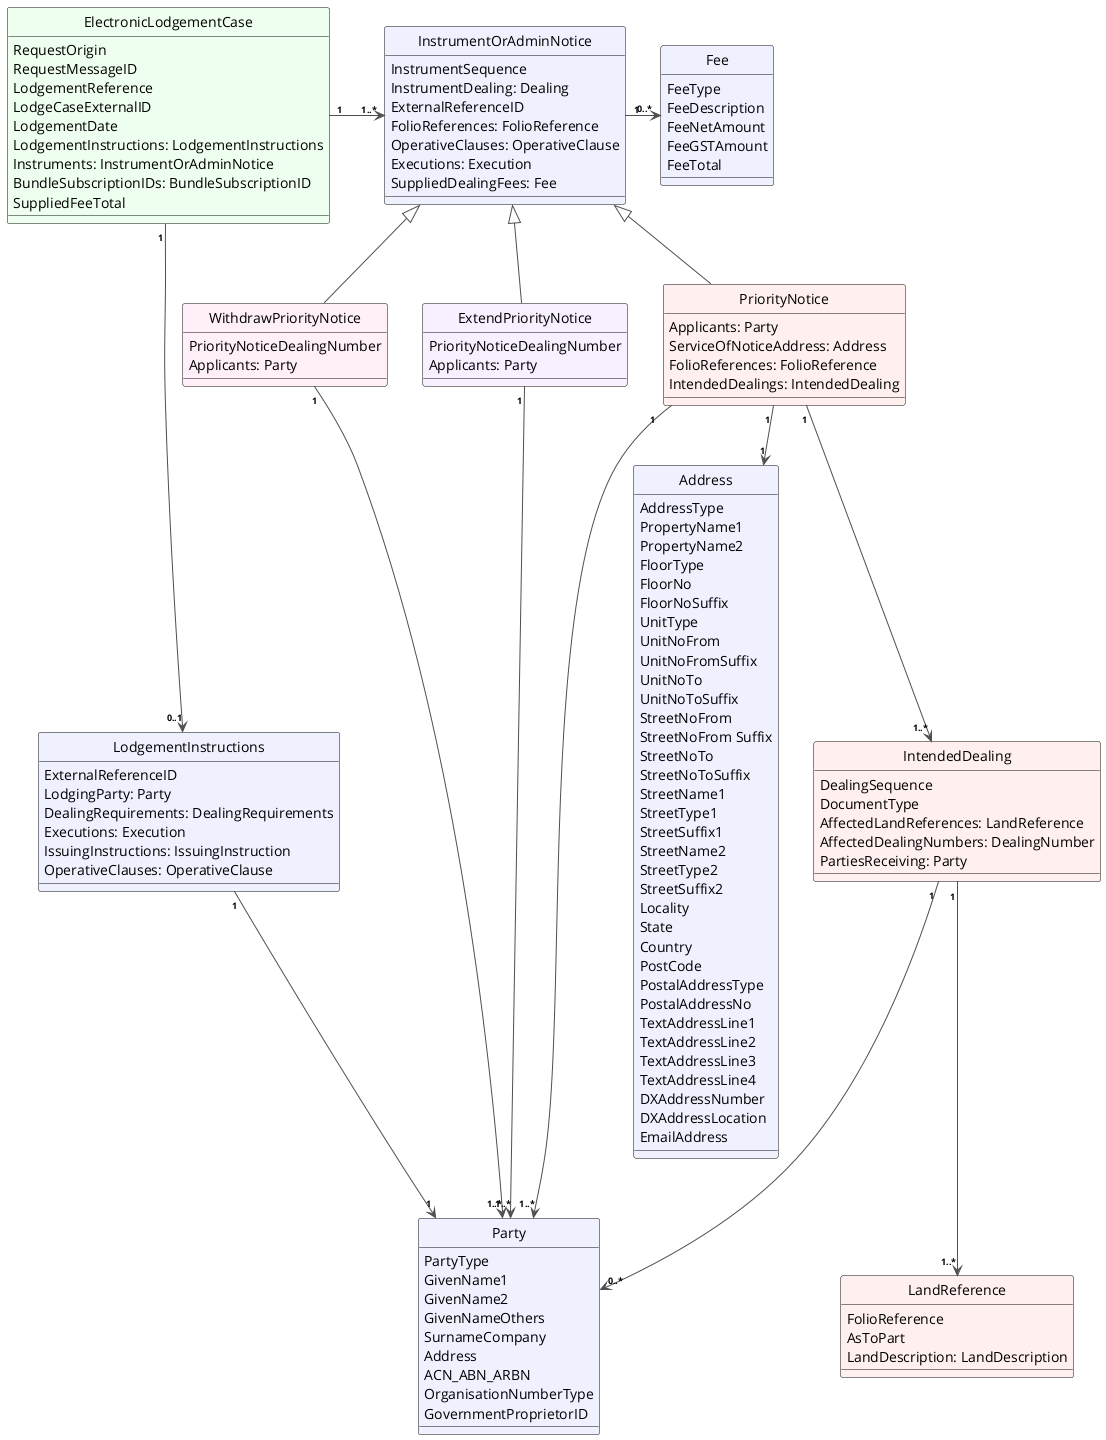 @startuml
skinparam defaultFontName Open Sans
skinparam classBorderColor 0F0F0F
skinparam classArrowColor 4F4F4F
skinparam classArrowFontStyle bold
skinparam classArrowFontSize 9

hide circle


class ElectronicLodgementCase #EFFFEF {
  RequestOrigin
  RequestMessageID
  LodgementReference
  LodgeCaseExternalID
  LodgementDate
  LodgementInstructions: LodgementInstructions
  Instruments: InstrumentOrAdminNotice
  BundleSubscriptionIDs: BundleSubscriptionID
  SuppliedFeeTotal
}

class LodgementInstructions #EFF1FF {
  ExternalReferenceID
  LodgingParty: Party
  DealingRequirements: DealingRequirements
  Executions: Execution
  IssuingInstructions: IssuingInstruction
  OperativeClauses: OperativeClause
}

class InstrumentOrAdminNotice #EFF1FF {
  InstrumentSequence
  InstrumentDealing: Dealing
  ExternalReferenceID
  FolioReferences: FolioReference
  OperativeClauses: OperativeClause
  Executions: Execution
  SuppliedDealingFees: Fee
}

class Fee #EFF1FF {
  FeeType
  FeeDescription
  FeeNetAmount
  FeeGSTAmount
  FeeTotal
}

class Party #EFF1FF {
  PartyType
  GivenName1
  GivenName2
  GivenNameOthers
  SurnameCompany
  Address
  ACN_ABN_ARBN
  OrganisationNumberType
  GovernmentProprietorID
}

class Address #EFF1FF {
  AddressType
  PropertyName1
  PropertyName2
  FloorType
  FloorNo
  FloorNoSuffix
  UnitType
  UnitNoFrom
  UnitNoFromSuffix
  UnitNoTo
  UnitNoToSuffix
  StreetNoFrom
  StreetNoFrom Suffix
  StreetNoTo
  StreetNoToSuffix
  StreetName1
  StreetType1
  StreetSuffix1
  StreetName2
  StreetType2
  StreetSuffix2
  Locality
  State
  Country
  PostCode
  PostalAddressType
  PostalAddressNo
  TextAddressLine1
  TextAddressLine2
  TextAddressLine3
  TextAddressLine4
  DXAddressNumber
  DXAddressLocation
  EmailAddress
}

class PriorityNotice #FFF0EF {
  Applicants: Party
  ServiceOfNoticeAddress: Address
  FolioReferences: FolioReference
  IntendedDealings: IntendedDealing
}

class WithdrawPriorityNotice #FFEFF8 {
  PriorityNoticeDealingNumber
  Applicants: Party
}

class ExtendPriorityNotice #F8EFFF {
  PriorityNoticeDealingNumber
  Applicants: Party
}

class IntendedDealing #FFF0EF {
  DealingSequence
  DocumentType
  AffectedLandReferences: LandReference
  AffectedDealingNumbers: DealingNumber
  PartiesReceiving: Party
}

class LandReference #FFF0EF {
  FolioReference
  AsToPart
  LandDescription: LandDescription
}

ElectronicLodgementCase "1 " --> "0..1" LodgementInstructions
LodgementInstructions "1 " --> "1" Party
ElectronicLodgementCase "1 " -right-> "1..*" InstrumentOrAdminNotice
InstrumentOrAdminNotice "1 " -right-> "0..*" Fee
PriorityNotice -up-|> InstrumentOrAdminNotice
PriorityNotice "1 " --> "1..*" Party
PriorityNotice "1 " --> "1" Address
PriorityNotice "1 " --> "1..*" IntendedDealing
IntendedDealing "1 " --> "0..*" Party
IntendedDealing "1 " --> "1..*" LandReference
WithdrawPriorityNotice -up-|> InstrumentOrAdminNotice
WithdrawPriorityNotice "1 " --> "1..*" Party
ExtendPriorityNotice -up-|> InstrumentOrAdminNotice
ExtendPriorityNotice "1 " --> "1..*" Party

@enduml